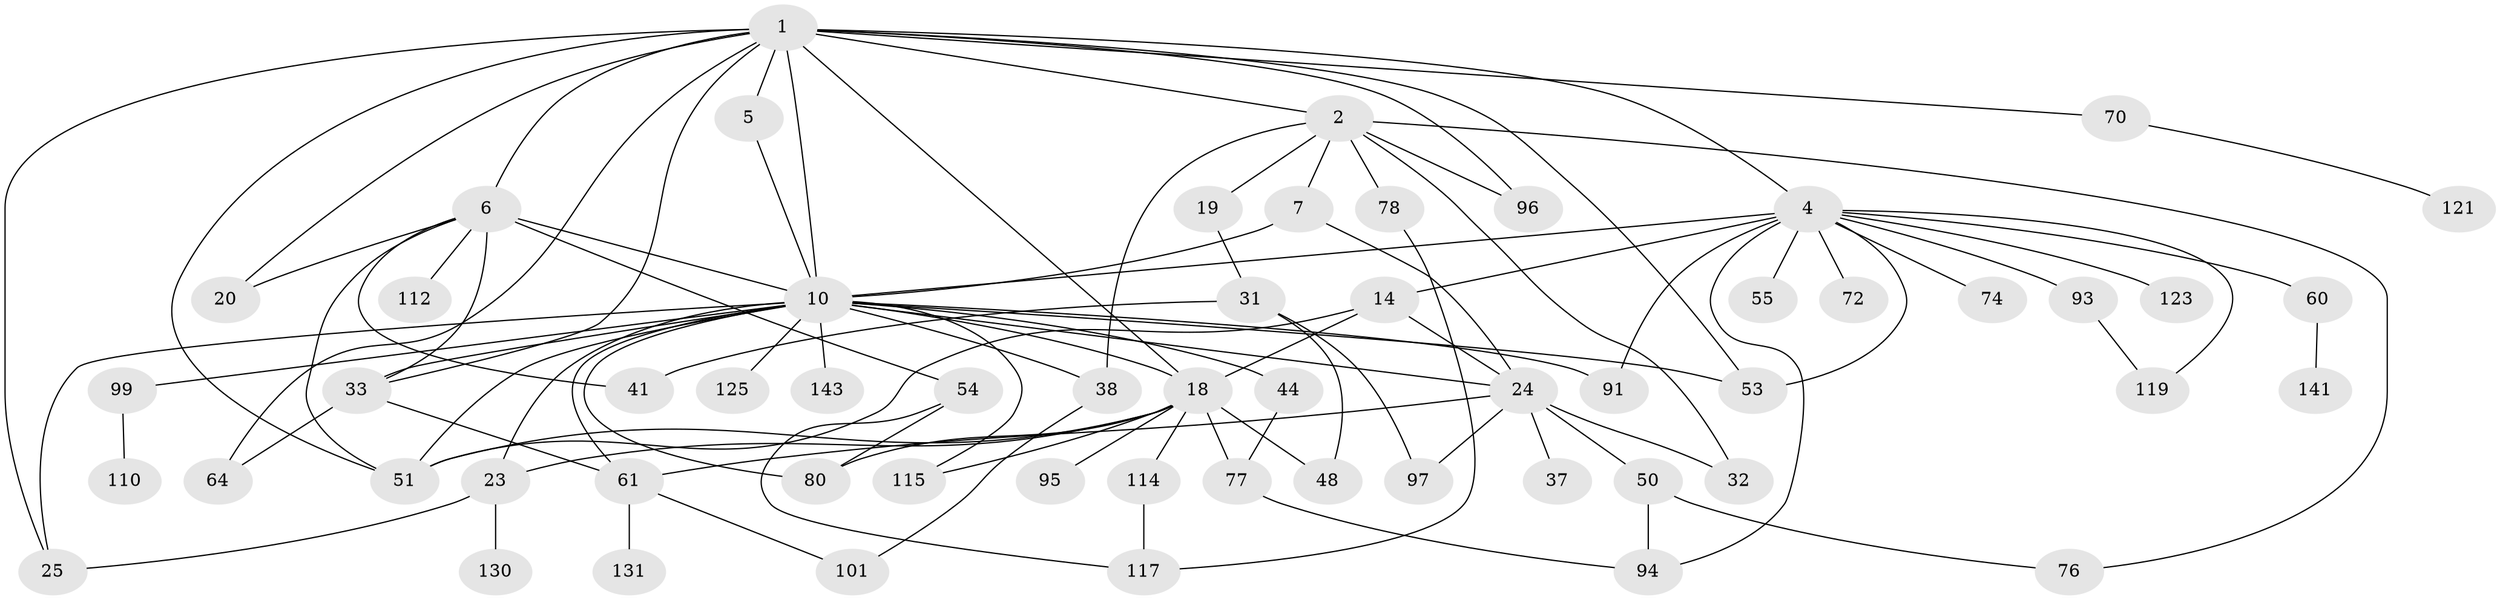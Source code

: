// original degree distribution, {6: 0.02040816326530612, 8: 0.02040816326530612, 9: 0.013605442176870748, 2: 0.3333333333333333, 5: 0.06802721088435375, 4: 0.10884353741496598, 3: 0.17006802721088435, 1: 0.2585034013605442, 7: 0.006802721088435374}
// Generated by graph-tools (version 1.1) at 2025/17/03/04/25 18:17:00]
// undirected, 58 vertices, 98 edges
graph export_dot {
graph [start="1"]
  node [color=gray90,style=filled];
  1 [super="+3+8"];
  2;
  4 [super="+22+11+12+46"];
  5 [super="+111"];
  6 [super="+9+17+98"];
  7 [super="+30+35"];
  10 [super="+69+124+34+127+13"];
  14;
  18 [super="+39+56"];
  19 [super="+58"];
  20 [super="+29"];
  23 [super="+42"];
  24 [super="+108+137+139+47"];
  25 [super="+43"];
  31 [super="+128+67"];
  32;
  33 [super="+73"];
  37;
  38;
  41 [super="+103"];
  44 [super="+142"];
  48 [super="+62"];
  50 [super="+52"];
  51 [super="+113+81"];
  53 [super="+79"];
  54 [super="+118"];
  55;
  60;
  61 [super="+65"];
  64 [super="+107+88"];
  70 [super="+90"];
  72;
  74;
  76;
  77;
  78 [super="+129"];
  80 [super="+85"];
  91;
  93;
  94 [super="+109"];
  95;
  96;
  97 [super="+144"];
  99;
  101;
  110 [super="+134"];
  112;
  114;
  115;
  117 [super="+122+146"];
  119;
  121;
  123;
  125;
  130;
  131;
  141;
  143;
  1 -- 2;
  1 -- 4;
  1 -- 5;
  1 -- 64 [weight=2];
  1 -- 96;
  1 -- 33;
  1 -- 6;
  1 -- 70;
  1 -- 10 [weight=2];
  1 -- 51;
  1 -- 20;
  1 -- 53;
  1 -- 18;
  1 -- 25;
  2 -- 7;
  2 -- 19;
  2 -- 32;
  2 -- 38;
  2 -- 76;
  2 -- 78;
  2 -- 96;
  4 -- 14 [weight=2];
  4 -- 55;
  4 -- 72;
  4 -- 91;
  4 -- 53 [weight=2];
  4 -- 74;
  4 -- 123;
  4 -- 94;
  4 -- 10 [weight=2];
  4 -- 119;
  4 -- 60;
  4 -- 93;
  5 -- 10;
  6 -- 51;
  6 -- 33;
  6 -- 10 [weight=2];
  6 -- 112;
  6 -- 20;
  6 -- 54;
  6 -- 41;
  7 -- 10;
  7 -- 24;
  10 -- 80;
  10 -- 99;
  10 -- 125;
  10 -- 23;
  10 -- 143;
  10 -- 33 [weight=2];
  10 -- 38;
  10 -- 44;
  10 -- 51;
  10 -- 115;
  10 -- 53;
  10 -- 91;
  10 -- 18 [weight=2];
  10 -- 24;
  10 -- 25;
  10 -- 61;
  14 -- 18;
  14 -- 24;
  14 -- 51;
  18 -- 23;
  18 -- 95;
  18 -- 114;
  18 -- 48;
  18 -- 80;
  18 -- 115;
  18 -- 77;
  18 -- 51;
  19 -- 31;
  23 -- 130;
  23 -- 25;
  24 -- 37;
  24 -- 97;
  24 -- 32;
  24 -- 50;
  24 -- 61;
  31 -- 48;
  31 -- 97;
  31 -- 41;
  33 -- 64;
  33 -- 61;
  38 -- 101;
  44 -- 77;
  50 -- 76;
  50 -- 94;
  54 -- 117;
  54 -- 80;
  60 -- 141;
  61 -- 131;
  61 -- 101;
  70 -- 121;
  77 -- 94;
  78 -- 117;
  93 -- 119;
  99 -- 110;
  114 -- 117;
}

